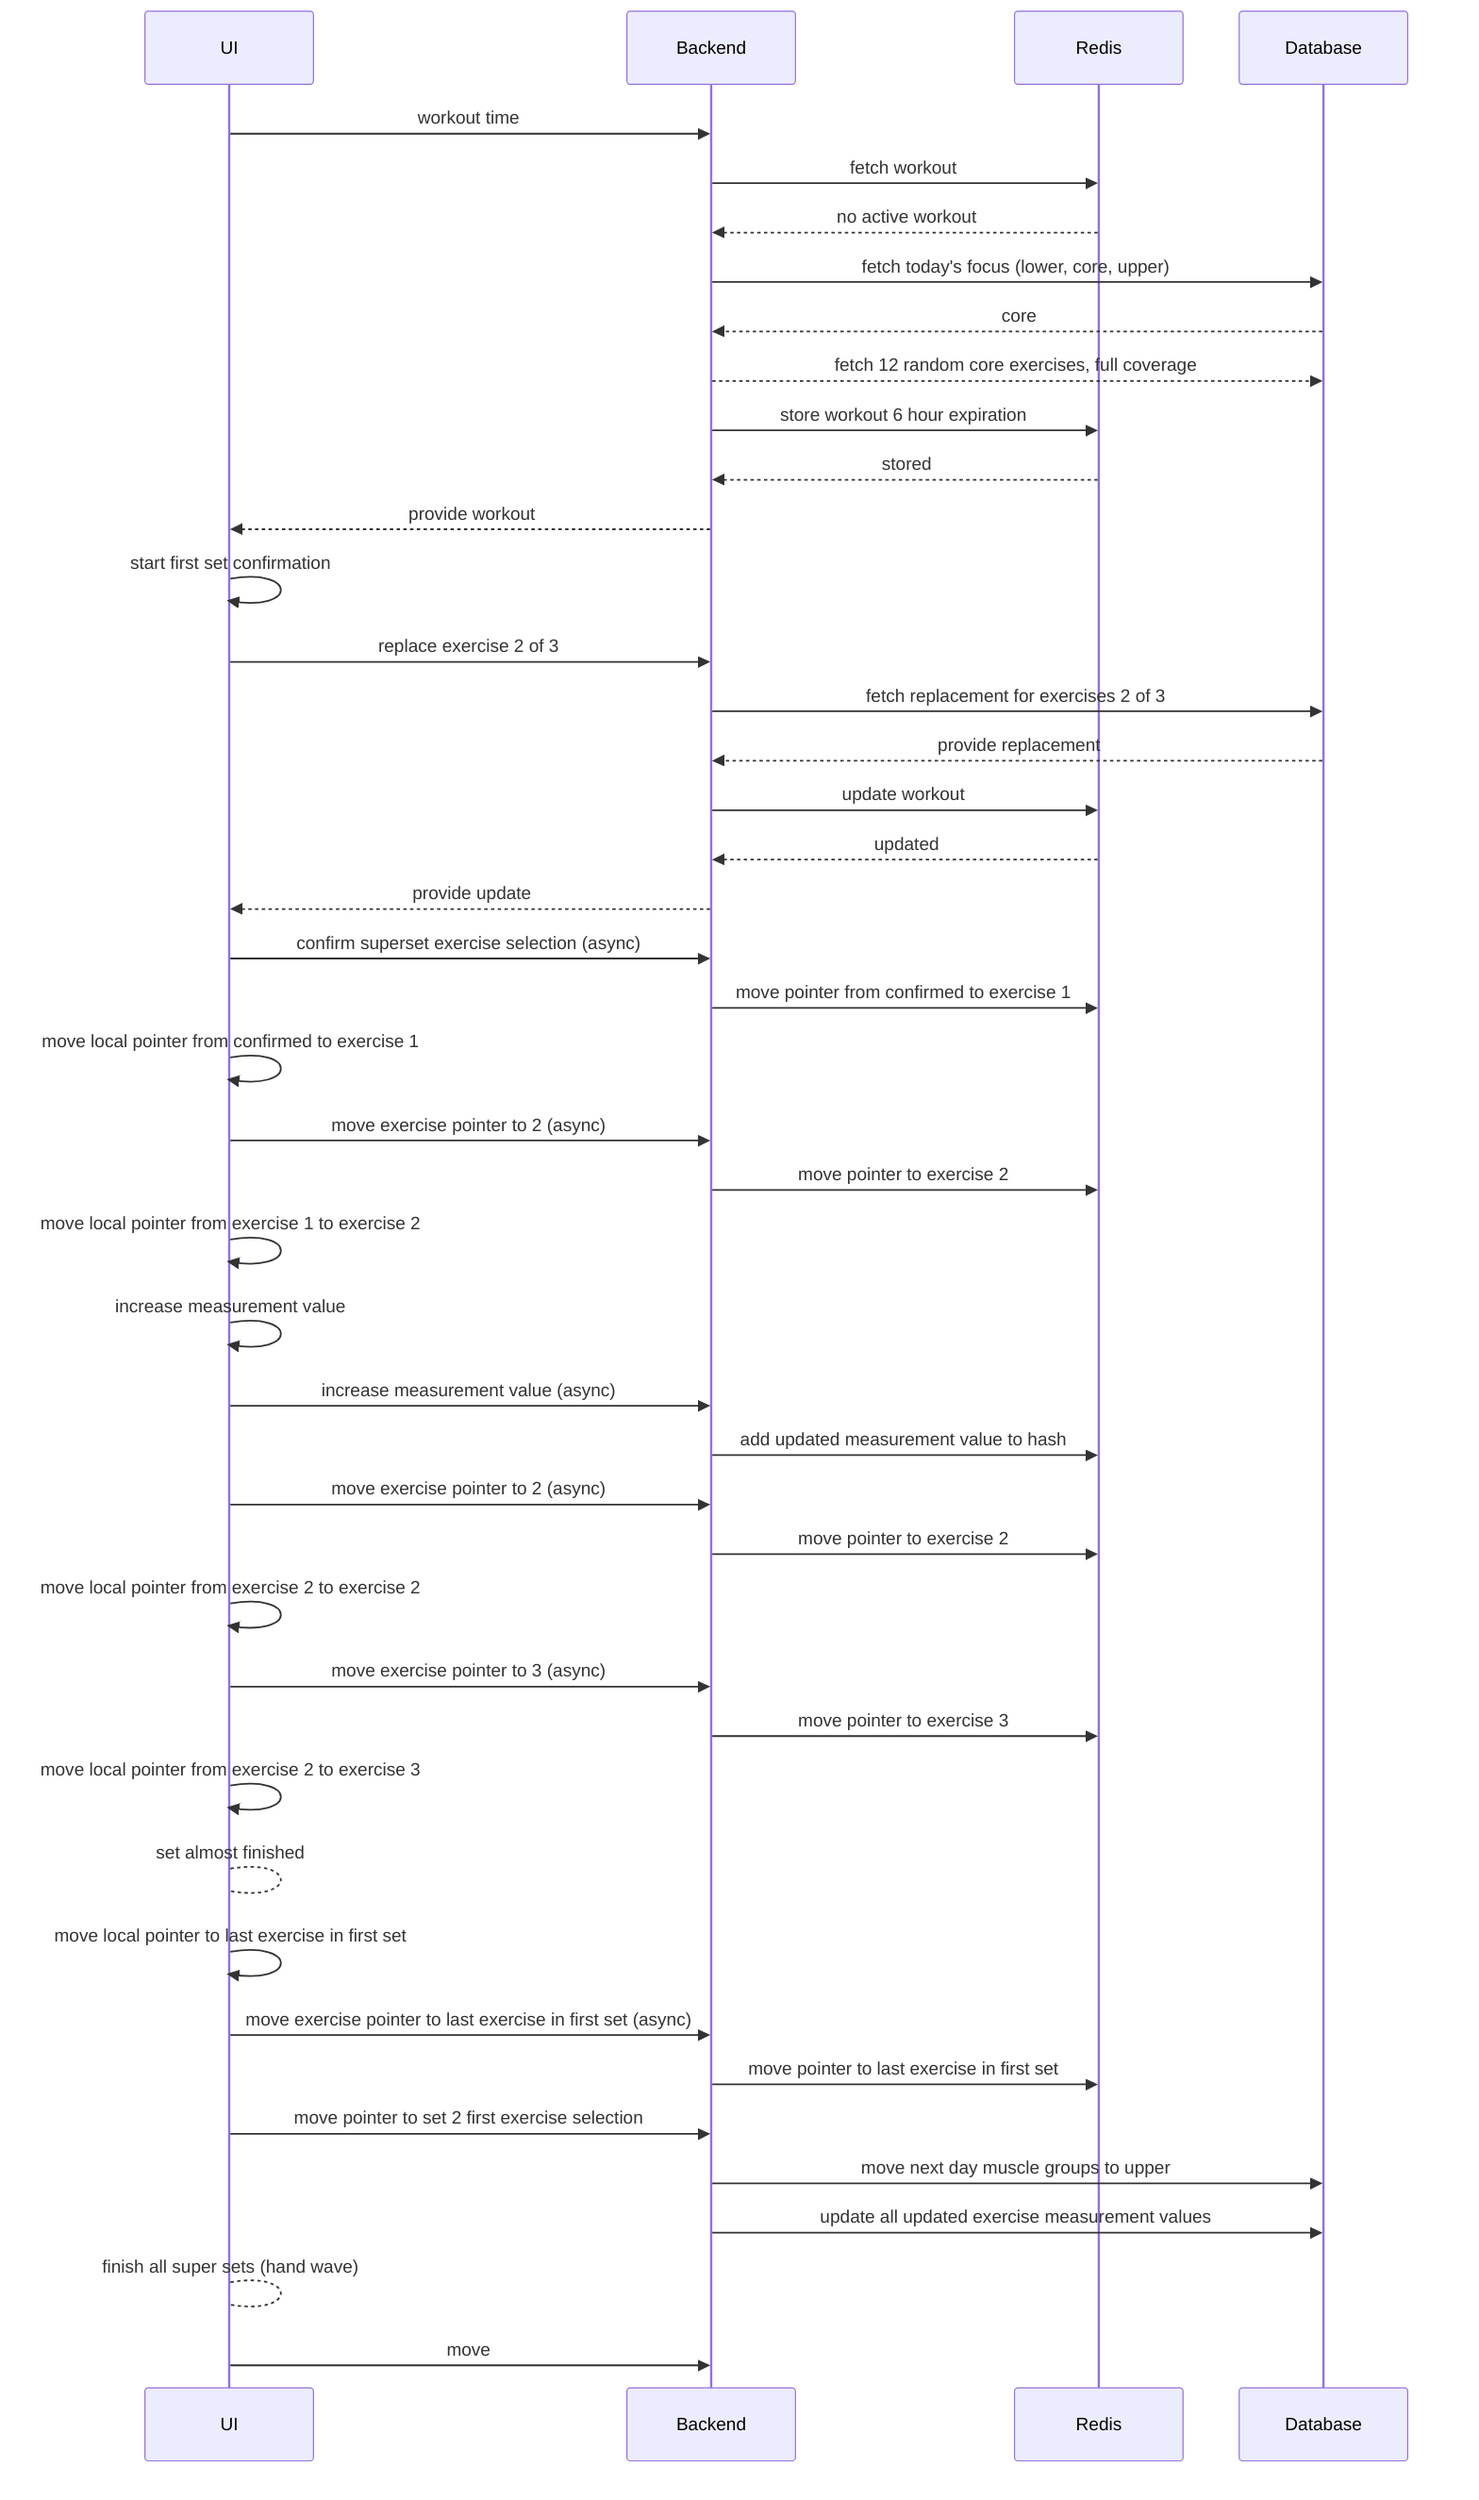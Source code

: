 sequenceDiagram
    participant UI
    participant Backend
    participant Redis
    participant Database
    UI->>Backend: workout time
    Backend->>Redis: fetch workout
    Redis-->>Backend: no active workout
    Backend->>Database: fetch today's focus (lower, core, upper)
    Database-->>Backend: core
%%    Have at least one exercise assigned per muscle-group then filler to reach 12
    Backend-->>Database: fetch 12 random core exercises, full coverage
    Backend->>Redis: store workout 6 hour expiration
    Redis-->>Backend: stored
    Backend-->>UI: provide workout
%%    We are selecting all exercises in the superset before starting them
%%    so we can prepare our workout area for the 3 exercises.
    UI->>UI: start first set confirmation
%%    This means the user switched out the second exercise for a different exercise
    UI->>Backend: replace exercise 2 of 3
%%    Assigned to one muscle-group exercises will be exchanged for another exercise that targets the same
%%    same muscle group. Filler can be replaced with any exercise.
    Backend->>Database: fetch replacement for exercises 2 of 3
    Database-->>Backend: provide replacement
    Backend->>Redis: update workout
    Redis-->> Backend: updated
    Backend-->>UI: provide update
%%    We are keeping track of workout progress on both the client and server to switching devices or page refresh
%%    Going to flatten the workout into a single list of steps to make it much simpler to iterate
%%    Simpler for the computing because now we can just increment a counter in redis. Simpler,
%%    for the developer because now we don't have to think about resetting counters to simulate loops.
    UI->>Backend: confirm superset exercise selection (async)
    Backend->>Redis: move pointer from confirmed to exercise 1
    UI->>UI: move local pointer from confirmed to exercise 1
    UI->>Backend: move exercise pointer to 2 (async)
    Backend->>Redis: move pointer to exercise 2
    UI->>UI: move local pointer from exercise 1 to exercise 2
    UI->>UI: increase measurement value
    UI->>Backend: increase measurement value (async)
    Backend->>Redis: add updated measurement value to hash
    UI->>Backend: move exercise pointer to 2 (async)
    Backend->>Redis: move pointer to exercise 2
    UI->>UI: move local pointer from exercise 2 to exercise 2
    UI->>Backend: move exercise pointer to 3 (async)
    Backend->>Redis: move pointer to exercise 3
    UI->>UI: move local pointer from exercise 2 to exercise 3
    UI-->UI: set almost finished
    UI->>UI: move local pointer to last exercise in first set
    UI->>Backend: move exercise pointer to last exercise in first set (async)
    Backend->>Redis: move pointer to last exercise in first set
    UI->>Backend: move pointer to set 2 first exercise selection
    %%    Moving the next day muscle groups at the end of the first set in-case the workout
%%    gets cut short or the user forgets to check all exercises as completed on later sets.
    Backend->>Database: move next day muscle groups to upper
    Backend->>Database: update all updated exercise measurement values
    UI-->UI: finish all super sets (hand wave)
    UI->>Backend: move